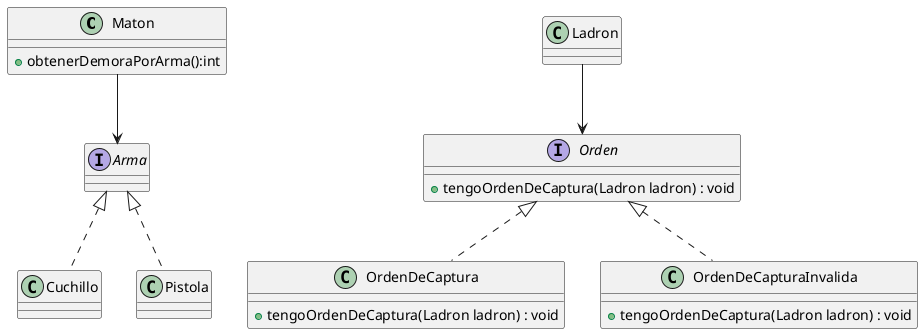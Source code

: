 @startuml
class Maton
{
 + obtenerDemoraPorArma():int
}

interface Arma
{
}

class Cuchillo
{
}
class Pistola
{
}

class Ladron
{
}
interface Orden
{
    + tengoOrdenDeCaptura(Ladron ladron) : void
}
class OrdenDeCaptura
{
    + tengoOrdenDeCaptura(Ladron ladron) : void
}
class OrdenDeCapturaInvalida
{
    + tengoOrdenDeCaptura(Ladron ladron) : void
}
Orden <|.. OrdenDeCaptura
Orden <|.. OrdenDeCapturaInvalida
Maton --> Arma
Arma <|.. Cuchillo
Arma <|.. Pistola
Ladron --> Orden
@enduml